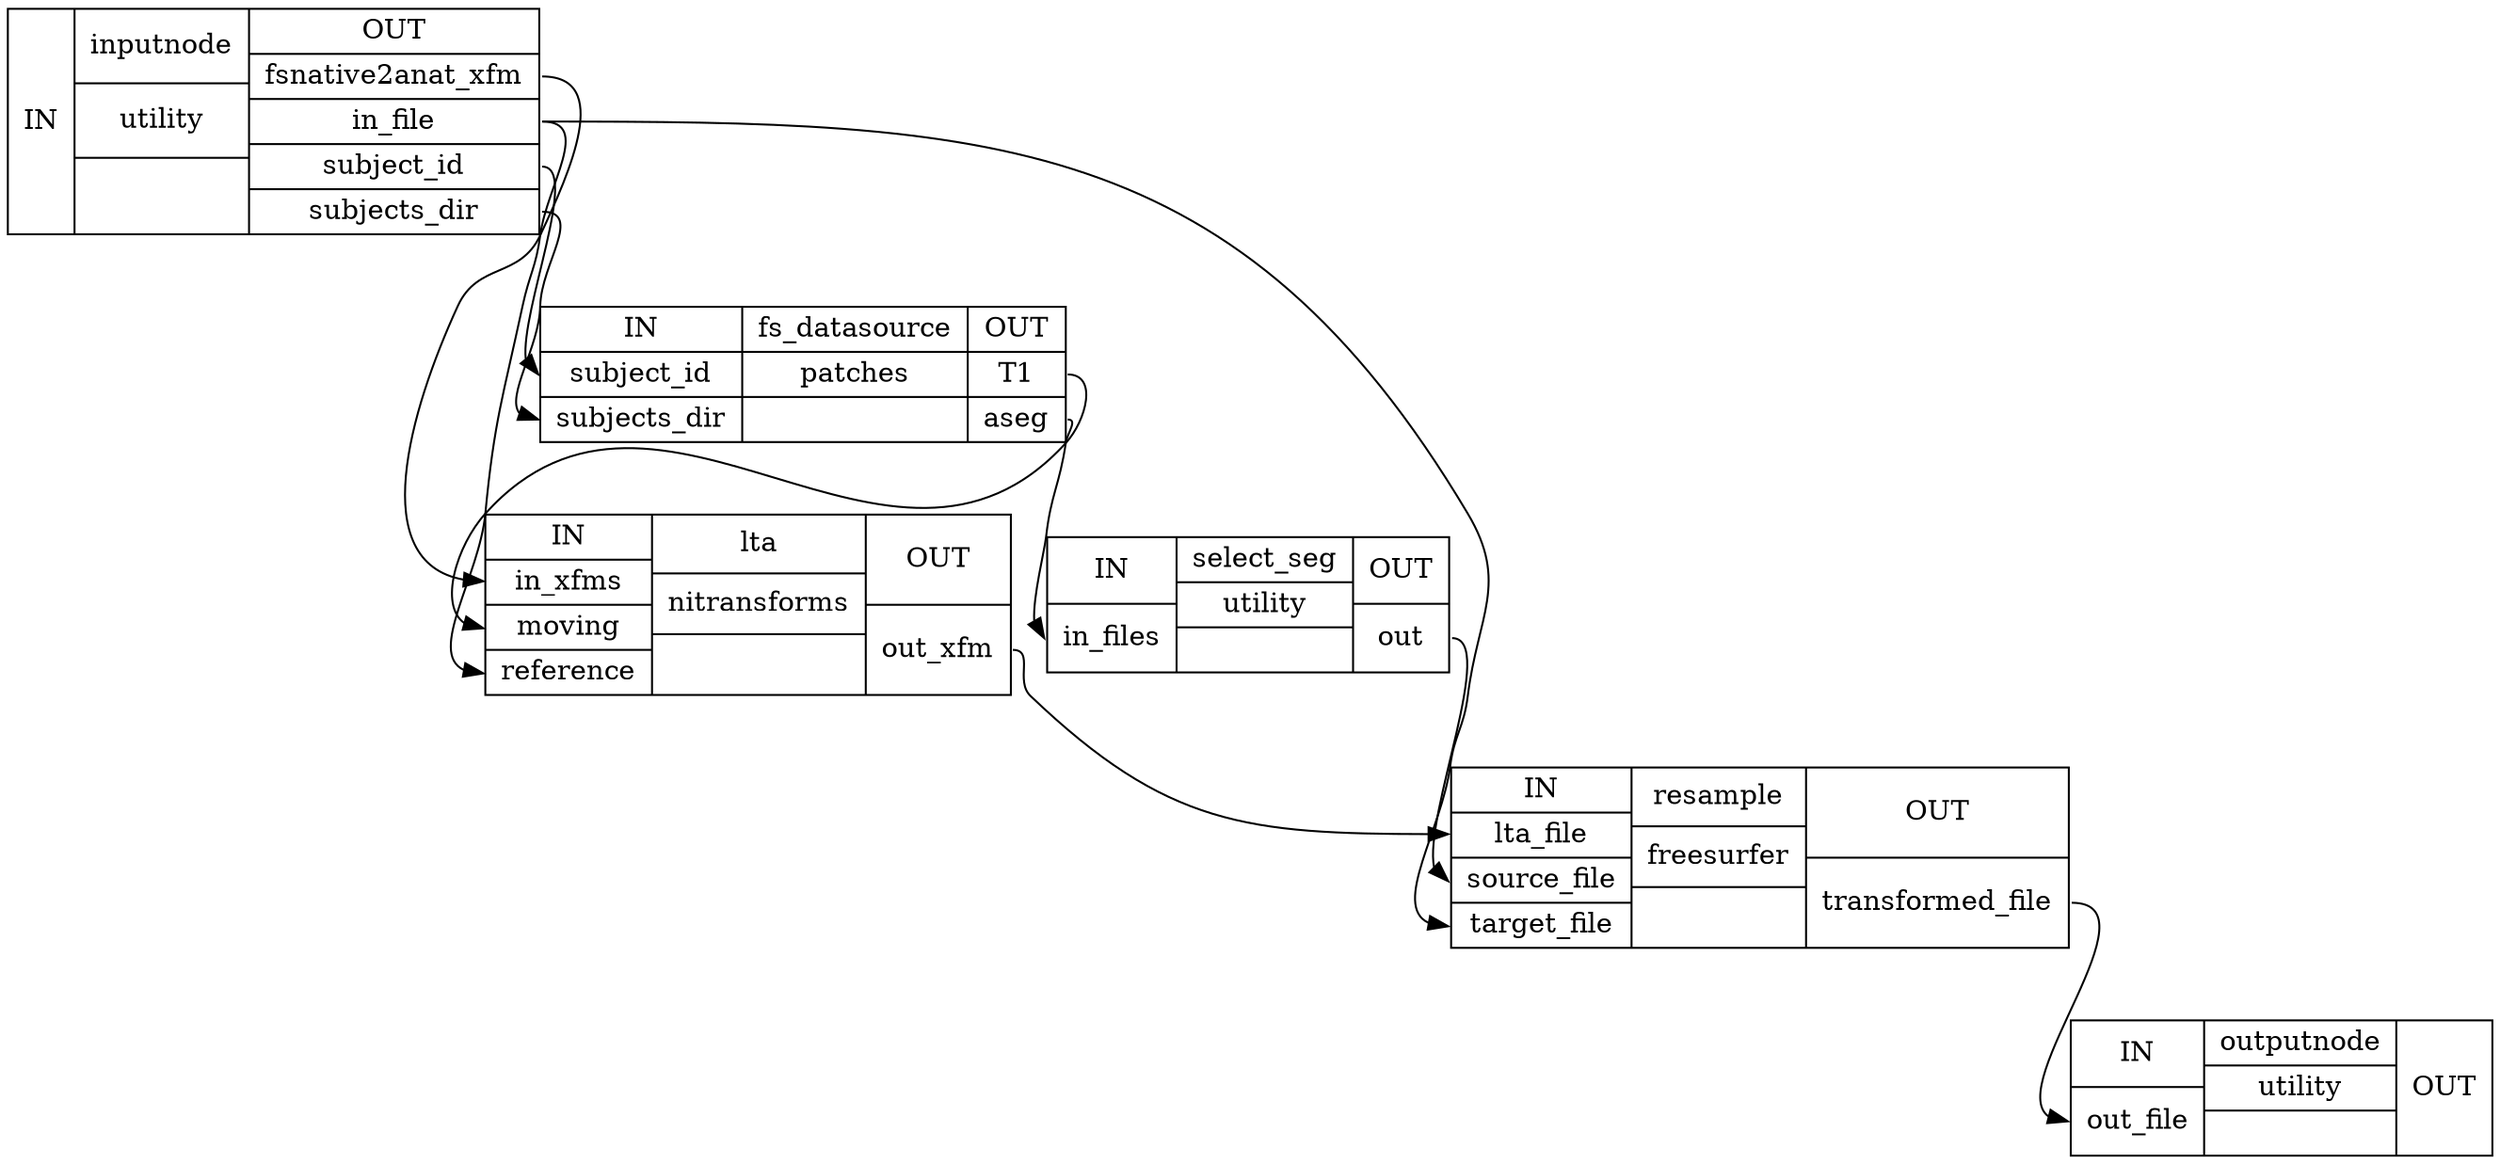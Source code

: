 digraph structs {
node [shape=record];
segs_to_native_wf_aseginputnode [label="{IN}|{ inputnode | utility |  }|{OUT|<outfsnative2anatxfm> fsnative2anat_xfm|<outinfile> in_file|<outsubjectid> subject_id|<outsubjectsdir> subjects_dir}"];
segs_to_native_wf_asegfs_datasource [label="{IN|<insubjectid> subject_id|<insubjectsdir> subjects_dir}|{ fs_datasource | patches |  }|{OUT|<outT1> T1|<outaseg> aseg}"];
segs_to_native_wf_aseglta [label="{IN|<ininxfms> in_xfms|<inmoving> moving|<inreference> reference}|{ lta | nitransforms |  }|{OUT|<outoutxfm> out_xfm}"];
segs_to_native_wf_asegselect_seg [label="{IN|<ininfiles> in_files}|{ select_seg | utility |  }|{OUT|<outout> out}"];
segs_to_native_wf_asegresample [label="{IN|<inltafile> lta_file|<insourcefile> source_file|<intargetfile> target_file}|{ resample | freesurfer |  }|{OUT|<outtransformedfile> transformed_file}"];
segs_to_native_wf_asegoutputnode [label="{IN|<inoutfile> out_file}|{ outputnode | utility |  }|{OUT}"];
segs_to_native_wf_asegfs_datasource:outT1:e -> segs_to_native_wf_aseglta:inmoving:w;
segs_to_native_wf_asegfs_datasource:outaseg:e -> segs_to_native_wf_asegselect_seg:ininfiles:w;
segs_to_native_wf_aseginputnode:outfsnative2anatxfm:e -> segs_to_native_wf_aseglta:ininxfms:w;
segs_to_native_wf_aseginputnode:outinfile:e -> segs_to_native_wf_aseglta:inreference:w;
segs_to_native_wf_aseginputnode:outinfile:e -> segs_to_native_wf_asegresample:intargetfile:w;
segs_to_native_wf_aseginputnode:outsubjectid:e -> segs_to_native_wf_asegfs_datasource:insubjectid:w;
segs_to_native_wf_aseginputnode:outsubjectsdir:e -> segs_to_native_wf_asegfs_datasource:insubjectsdir:w;
segs_to_native_wf_aseglta:outoutxfm:e -> segs_to_native_wf_asegresample:inltafile:w;
segs_to_native_wf_asegresample:outtransformedfile:e -> segs_to_native_wf_asegoutputnode:inoutfile:w;
segs_to_native_wf_asegselect_seg:outout:e -> segs_to_native_wf_asegresample:insourcefile:w;
}
